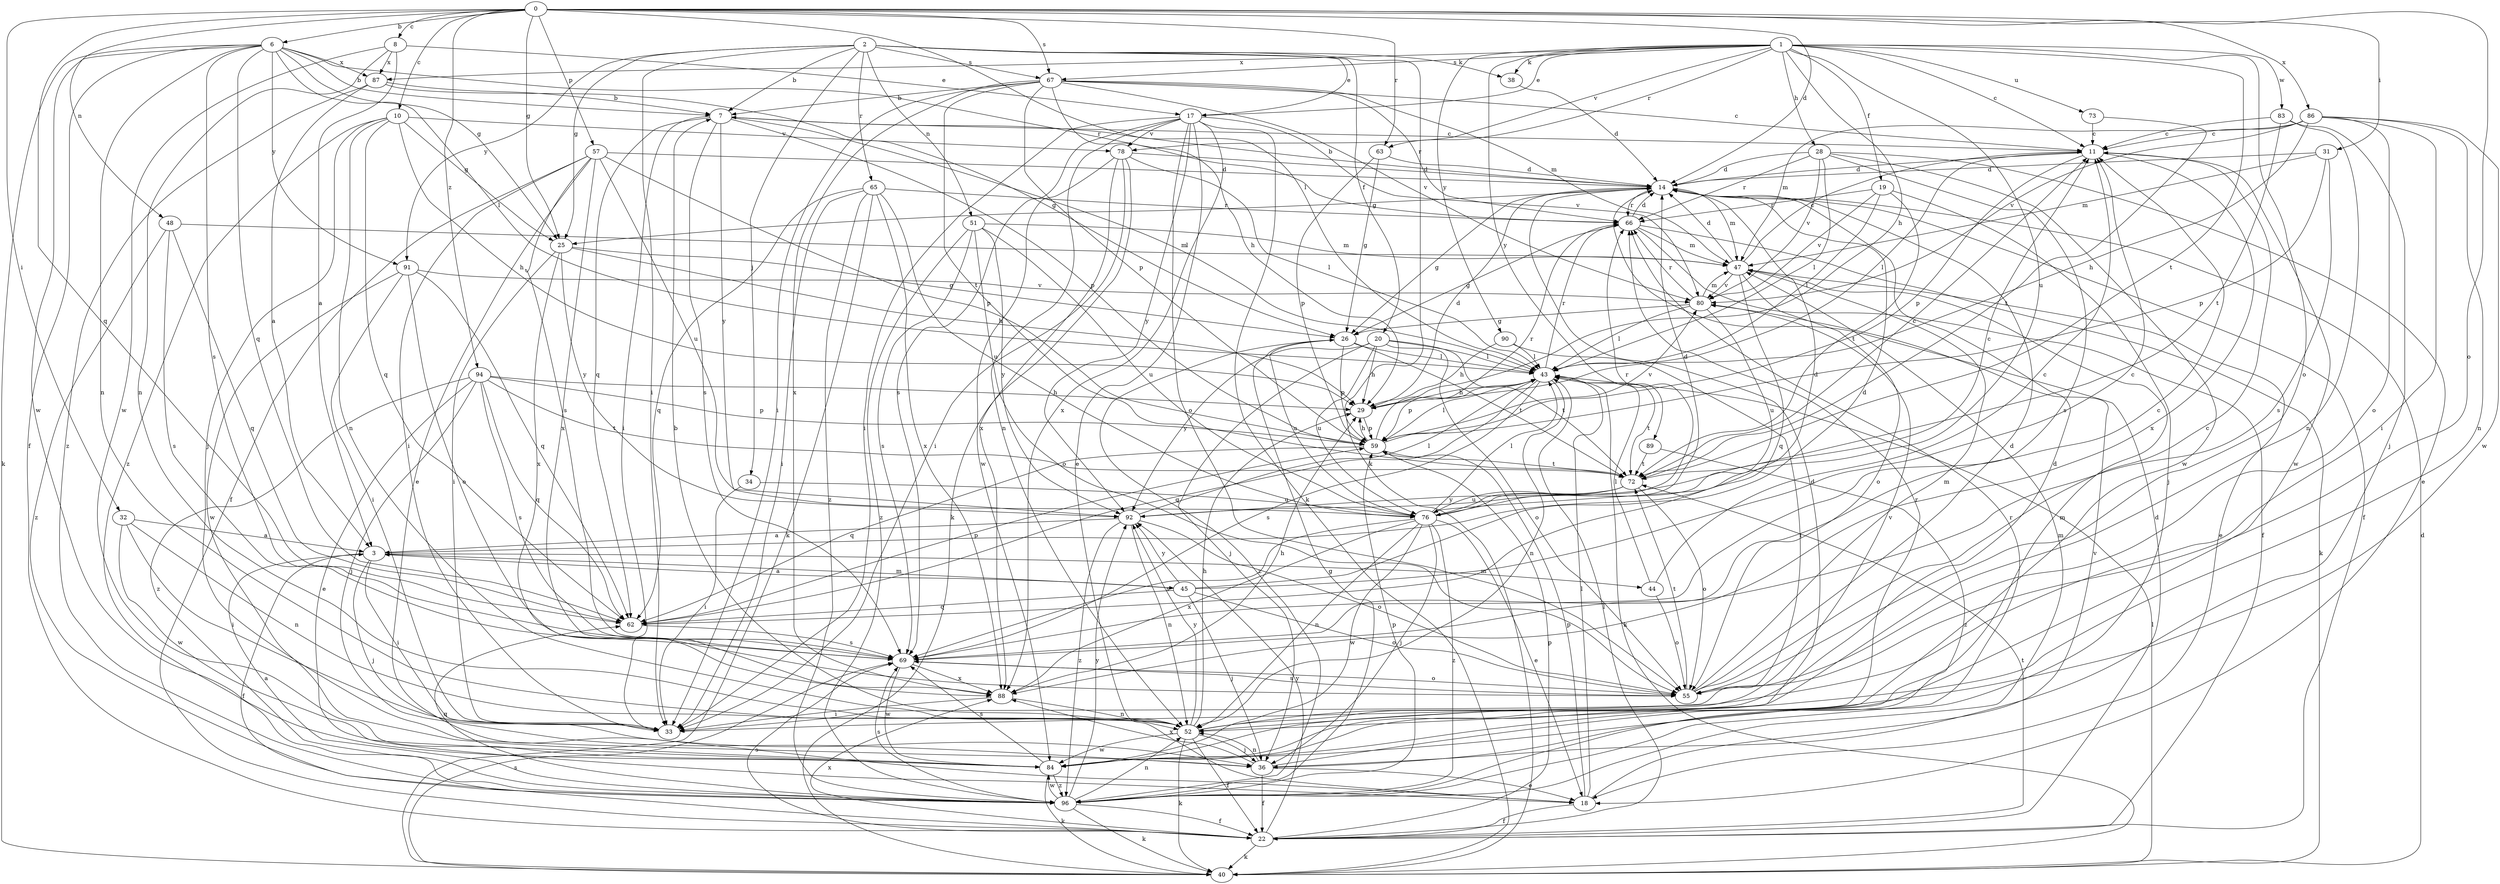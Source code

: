 strict digraph  {
0;
1;
2;
3;
6;
7;
8;
10;
11;
14;
17;
18;
19;
20;
22;
25;
26;
28;
29;
31;
32;
33;
34;
36;
38;
40;
43;
44;
45;
47;
48;
51;
52;
55;
57;
59;
62;
63;
65;
66;
67;
69;
72;
73;
76;
78;
80;
83;
84;
86;
87;
88;
89;
90;
91;
92;
94;
96;
0 -> 6  [label=b];
0 -> 8  [label=c];
0 -> 10  [label=c];
0 -> 14  [label=d];
0 -> 25  [label=g];
0 -> 31  [label=i];
0 -> 32  [label=i];
0 -> 43  [label=l];
0 -> 48  [label=n];
0 -> 55  [label=o];
0 -> 57  [label=p];
0 -> 62  [label=q];
0 -> 63  [label=r];
0 -> 67  [label=s];
0 -> 86  [label=x];
0 -> 94  [label=z];
1 -> 11  [label=c];
1 -> 17  [label=e];
1 -> 19  [label=f];
1 -> 28  [label=h];
1 -> 29  [label=h];
1 -> 38  [label=k];
1 -> 55  [label=o];
1 -> 63  [label=r];
1 -> 67  [label=s];
1 -> 72  [label=t];
1 -> 73  [label=u];
1 -> 76  [label=u];
1 -> 78  [label=v];
1 -> 83  [label=w];
1 -> 87  [label=x];
1 -> 89  [label=y];
1 -> 90  [label=y];
2 -> 7  [label=b];
2 -> 17  [label=e];
2 -> 20  [label=f];
2 -> 25  [label=g];
2 -> 33  [label=i];
2 -> 34  [label=j];
2 -> 38  [label=k];
2 -> 40  [label=k];
2 -> 51  [label=n];
2 -> 65  [label=r];
2 -> 67  [label=s];
2 -> 91  [label=y];
3 -> 14  [label=d];
3 -> 22  [label=f];
3 -> 33  [label=i];
3 -> 36  [label=j];
3 -> 44  [label=m];
3 -> 45  [label=m];
6 -> 7  [label=b];
6 -> 22  [label=f];
6 -> 25  [label=g];
6 -> 40  [label=k];
6 -> 43  [label=l];
6 -> 52  [label=n];
6 -> 62  [label=q];
6 -> 66  [label=r];
6 -> 69  [label=s];
6 -> 84  [label=w];
6 -> 87  [label=x];
6 -> 91  [label=y];
7 -> 11  [label=c];
7 -> 33  [label=i];
7 -> 43  [label=l];
7 -> 59  [label=p];
7 -> 62  [label=q];
7 -> 69  [label=s];
7 -> 92  [label=y];
8 -> 3  [label=a];
8 -> 17  [label=e];
8 -> 52  [label=n];
8 -> 84  [label=w];
8 -> 87  [label=x];
10 -> 25  [label=g];
10 -> 29  [label=h];
10 -> 36  [label=j];
10 -> 52  [label=n];
10 -> 62  [label=q];
10 -> 78  [label=v];
10 -> 96  [label=z];
11 -> 14  [label=d];
11 -> 43  [label=l];
11 -> 59  [label=p];
11 -> 84  [label=w];
11 -> 88  [label=x];
14 -> 7  [label=b];
14 -> 22  [label=f];
14 -> 25  [label=g];
14 -> 26  [label=g];
14 -> 47  [label=m];
14 -> 66  [label=r];
17 -> 18  [label=e];
17 -> 33  [label=i];
17 -> 40  [label=k];
17 -> 52  [label=n];
17 -> 55  [label=o];
17 -> 69  [label=s];
17 -> 78  [label=v];
17 -> 80  [label=v];
17 -> 88  [label=x];
17 -> 92  [label=y];
18 -> 22  [label=f];
18 -> 43  [label=l];
18 -> 59  [label=p];
18 -> 80  [label=v];
19 -> 36  [label=j];
19 -> 43  [label=l];
19 -> 66  [label=r];
19 -> 72  [label=t];
19 -> 80  [label=v];
20 -> 29  [label=h];
20 -> 36  [label=j];
20 -> 43  [label=l];
20 -> 55  [label=o];
20 -> 72  [label=t];
20 -> 76  [label=u];
20 -> 92  [label=y];
22 -> 14  [label=d];
22 -> 40  [label=k];
22 -> 43  [label=l];
22 -> 59  [label=p];
22 -> 69  [label=s];
22 -> 72  [label=t];
22 -> 88  [label=x];
22 -> 92  [label=y];
25 -> 26  [label=g];
25 -> 29  [label=h];
25 -> 33  [label=i];
25 -> 88  [label=x];
25 -> 92  [label=y];
26 -> 43  [label=l];
26 -> 59  [label=p];
26 -> 72  [label=t];
26 -> 76  [label=u];
26 -> 96  [label=z];
28 -> 14  [label=d];
28 -> 18  [label=e];
28 -> 43  [label=l];
28 -> 66  [label=r];
28 -> 69  [label=s];
28 -> 80  [label=v];
28 -> 84  [label=w];
29 -> 14  [label=d];
29 -> 59  [label=p];
31 -> 14  [label=d];
31 -> 47  [label=m];
31 -> 59  [label=p];
31 -> 69  [label=s];
32 -> 3  [label=a];
32 -> 33  [label=i];
32 -> 52  [label=n];
32 -> 84  [label=w];
34 -> 33  [label=i];
34 -> 76  [label=u];
36 -> 18  [label=e];
36 -> 22  [label=f];
36 -> 47  [label=m];
36 -> 52  [label=n];
36 -> 88  [label=x];
38 -> 14  [label=d];
40 -> 14  [label=d];
40 -> 43  [label=l];
40 -> 69  [label=s];
43 -> 29  [label=h];
43 -> 40  [label=k];
43 -> 52  [label=n];
43 -> 59  [label=p];
43 -> 62  [label=q];
43 -> 66  [label=r];
43 -> 69  [label=s];
43 -> 72  [label=t];
44 -> 11  [label=c];
44 -> 43  [label=l];
44 -> 55  [label=o];
45 -> 3  [label=a];
45 -> 11  [label=c];
45 -> 14  [label=d];
45 -> 36  [label=j];
45 -> 55  [label=o];
45 -> 62  [label=q];
45 -> 92  [label=y];
47 -> 11  [label=c];
47 -> 14  [label=d];
47 -> 18  [label=e];
47 -> 55  [label=o];
47 -> 62  [label=q];
47 -> 80  [label=v];
48 -> 47  [label=m];
48 -> 62  [label=q];
48 -> 69  [label=s];
48 -> 96  [label=z];
51 -> 47  [label=m];
51 -> 55  [label=o];
51 -> 69  [label=s];
51 -> 76  [label=u];
51 -> 92  [label=y];
51 -> 96  [label=z];
52 -> 7  [label=b];
52 -> 14  [label=d];
52 -> 22  [label=f];
52 -> 29  [label=h];
52 -> 36  [label=j];
52 -> 40  [label=k];
52 -> 80  [label=v];
52 -> 84  [label=w];
52 -> 92  [label=y];
55 -> 11  [label=c];
55 -> 14  [label=d];
55 -> 47  [label=m];
55 -> 69  [label=s];
55 -> 72  [label=t];
57 -> 14  [label=d];
57 -> 18  [label=e];
57 -> 22  [label=f];
57 -> 33  [label=i];
57 -> 59  [label=p];
57 -> 69  [label=s];
57 -> 76  [label=u];
57 -> 88  [label=x];
59 -> 29  [label=h];
59 -> 43  [label=l];
59 -> 62  [label=q];
59 -> 66  [label=r];
59 -> 72  [label=t];
59 -> 80  [label=v];
62 -> 59  [label=p];
62 -> 69  [label=s];
63 -> 14  [label=d];
63 -> 26  [label=g];
63 -> 59  [label=p];
65 -> 33  [label=i];
65 -> 40  [label=k];
65 -> 62  [label=q];
65 -> 66  [label=r];
65 -> 76  [label=u];
65 -> 88  [label=x];
65 -> 96  [label=z];
66 -> 14  [label=d];
66 -> 22  [label=f];
66 -> 26  [label=g];
66 -> 40  [label=k];
66 -> 47  [label=m];
67 -> 7  [label=b];
67 -> 11  [label=c];
67 -> 29  [label=h];
67 -> 33  [label=i];
67 -> 47  [label=m];
67 -> 59  [label=p];
67 -> 66  [label=r];
67 -> 72  [label=t];
67 -> 80  [label=v];
67 -> 88  [label=x];
69 -> 11  [label=c];
69 -> 55  [label=o];
69 -> 84  [label=w];
69 -> 88  [label=x];
72 -> 11  [label=c];
72 -> 55  [label=o];
72 -> 76  [label=u];
72 -> 92  [label=y];
73 -> 11  [label=c];
73 -> 72  [label=t];
76 -> 14  [label=d];
76 -> 18  [label=e];
76 -> 36  [label=j];
76 -> 43  [label=l];
76 -> 52  [label=n];
76 -> 66  [label=r];
76 -> 69  [label=s];
76 -> 84  [label=w];
76 -> 88  [label=x];
76 -> 96  [label=z];
78 -> 14  [label=d];
78 -> 33  [label=i];
78 -> 40  [label=k];
78 -> 43  [label=l];
78 -> 84  [label=w];
78 -> 88  [label=x];
80 -> 26  [label=g];
80 -> 43  [label=l];
80 -> 47  [label=m];
80 -> 66  [label=r];
80 -> 76  [label=u];
83 -> 11  [label=c];
83 -> 36  [label=j];
83 -> 52  [label=n];
83 -> 72  [label=t];
84 -> 14  [label=d];
84 -> 40  [label=k];
84 -> 66  [label=r];
84 -> 69  [label=s];
84 -> 96  [label=z];
86 -> 11  [label=c];
86 -> 29  [label=h];
86 -> 33  [label=i];
86 -> 47  [label=m];
86 -> 52  [label=n];
86 -> 55  [label=o];
86 -> 80  [label=v];
86 -> 84  [label=w];
87 -> 3  [label=a];
87 -> 7  [label=b];
87 -> 26  [label=g];
87 -> 96  [label=z];
88 -> 29  [label=h];
88 -> 33  [label=i];
88 -> 52  [label=n];
89 -> 72  [label=t];
89 -> 96  [label=z];
90 -> 29  [label=h];
90 -> 33  [label=i];
90 -> 43  [label=l];
91 -> 33  [label=i];
91 -> 55  [label=o];
91 -> 62  [label=q];
91 -> 80  [label=v];
91 -> 84  [label=w];
92 -> 3  [label=a];
92 -> 11  [label=c];
92 -> 43  [label=l];
92 -> 52  [label=n];
92 -> 55  [label=o];
92 -> 96  [label=z];
94 -> 18  [label=e];
94 -> 29  [label=h];
94 -> 36  [label=j];
94 -> 59  [label=p];
94 -> 62  [label=q];
94 -> 69  [label=s];
94 -> 72  [label=t];
94 -> 96  [label=z];
96 -> 3  [label=a];
96 -> 22  [label=f];
96 -> 26  [label=g];
96 -> 40  [label=k];
96 -> 47  [label=m];
96 -> 52  [label=n];
96 -> 59  [label=p];
96 -> 62  [label=q];
96 -> 66  [label=r];
96 -> 69  [label=s];
96 -> 84  [label=w];
96 -> 92  [label=y];
}
